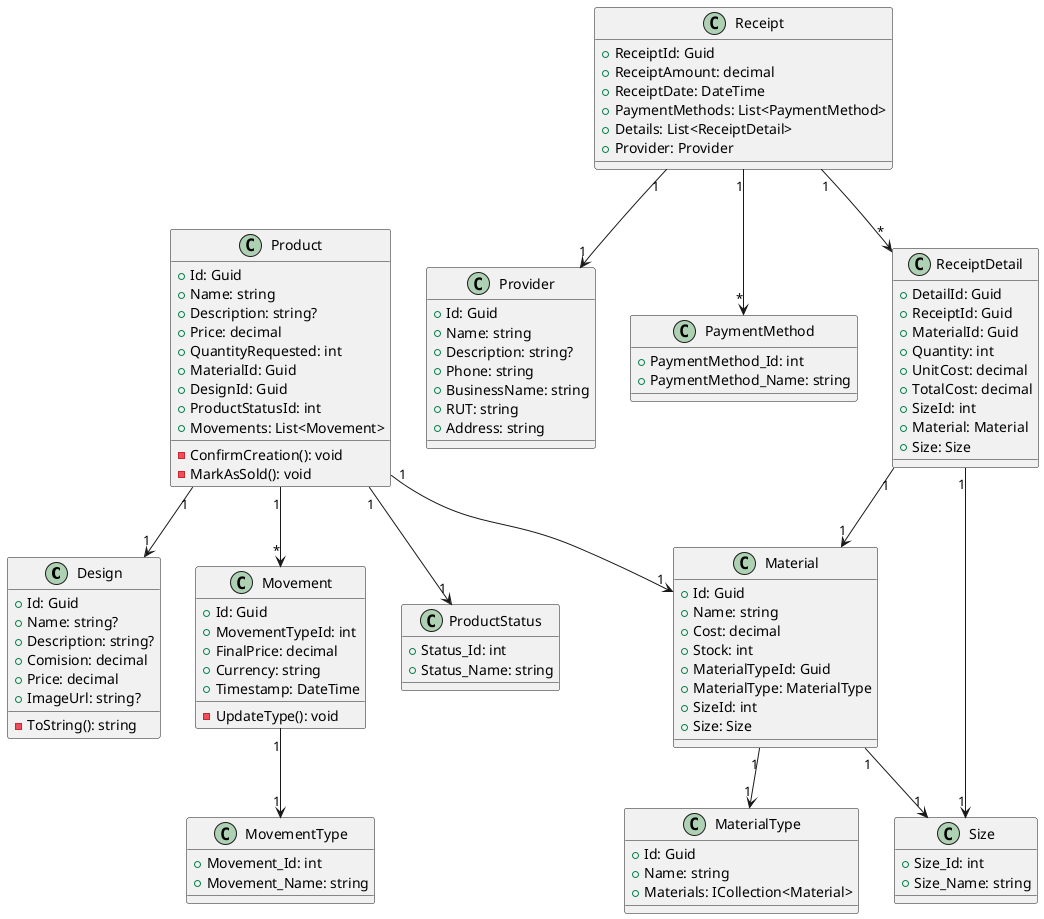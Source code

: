 @startuml
class Design {
    + Id: Guid
    + Name: string?
    + Description: string?
    + Comision: decimal
    + Price: decimal
    + ImageUrl: string?
    - ToString(): string
}

class Receipt {
    + ReceiptId: Guid
    + ReceiptAmount: decimal
    + ReceiptDate: DateTime
    + PaymentMethods: List<PaymentMethod>
    + Details: List<ReceiptDetail>
    + Provider: Provider
}

class ReceiptDetail {
    + DetailId: Guid
    + ReceiptId: Guid
    + MaterialId: Guid
    + Quantity: int
    + UnitCost: decimal
    + TotalCost: decimal
    + SizeId: int
    + Material: Material
    + Size: Size
}

class Provider {
    + Id: Guid
    + Name: string
    + Description: string?
    + Phone: string
    + BusinessName: string
    + RUT: string
    + Address: string
}

class Material {
    + Id: Guid
    + Name: string
    + Cost: decimal
    + Stock: int
    + MaterialTypeId: Guid
    + MaterialType: MaterialType
    + SizeId: int
    + Size: Size
}

class MaterialType {
    + Id: Guid
    + Name: string
    + Materials: ICollection<Material>
}

class Product {
    + Id: Guid
    + Name: string
    + Description: string?
    + Price: decimal
    + QuantityRequested: int
    + MaterialId: Guid
    + DesignId: Guid
    + ProductStatusId: int
    + Movements: List<Movement>
    - ConfirmCreation(): void
    - MarkAsSold(): void
}

class Size {
    + Size_Id: int
    + Size_Name: string
}

class ProductStatus {
    + Status_Id: int
    + Status_Name: string
}

class Movement {
    + Id: Guid
    + MovementTypeId: int
    + FinalPrice: decimal
    + Currency: string
    + Timestamp: DateTime
    - UpdateType(): void
}

class MovementType {
    + Movement_Id: int
    + Movement_Name: string
}

class PaymentMethod {
    + PaymentMethod_Id: int
    + PaymentMethod_Name: string
}

Receipt "1" --> "*" ReceiptDetail
Receipt "1" --> "*" PaymentMethod
Receipt "1" --> "1" Provider
ReceiptDetail "1" --> "1" Material
ReceiptDetail "1" --> "1" Size
Material "1" --> "1" MaterialType
Material "1" --> "1" Size
Product "1" --> "1" Material
Product "1" --> "1" Design
Product "1" --> "1" ProductStatus
Product "1" --> "*" Movement
Movement "1" --> "1" MovementType
@enduml
